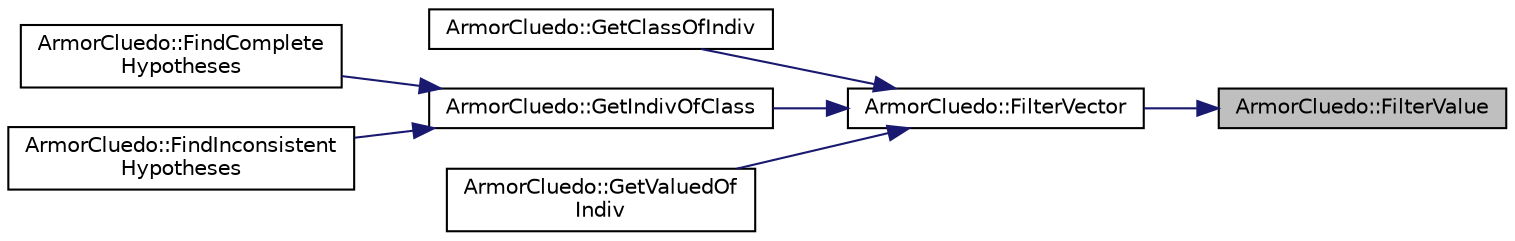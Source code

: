 digraph "ArmorCluedo::FilterValue"
{
 // LATEX_PDF_SIZE
  edge [fontname="Helvetica",fontsize="10",labelfontname="Helvetica",labelfontsize="10"];
  node [fontname="Helvetica",fontsize="10",shape=record];
  rankdir="RL";
  Node1 [label="ArmorCluedo::FilterValue",height=0.2,width=0.4,color="black", fillcolor="grey75", style="filled", fontcolor="black",tooltip="rewrite a string like '<uri#value>' into 'value'"];
  Node1 -> Node2 [dir="back",color="midnightblue",fontsize="10",style="solid",fontname="Helvetica"];
  Node2 [label="ArmorCluedo::FilterVector",height=0.2,width=0.4,color="black", fillcolor="white", style="filled",URL="$a00173_a76a60417cfc01397a6db462904139873.html#a76a60417cfc01397a6db462904139873",tooltip="filter all the strings inside the array"];
  Node2 -> Node3 [dir="back",color="midnightblue",fontsize="10",style="solid",fontname="Helvetica"];
  Node3 [label="ArmorCluedo::GetClassOfIndiv",height=0.2,width=0.4,color="black", fillcolor="white", style="filled",URL="$a00173_a49216d015f97a9d510406a90e8c1fe30.html#a49216d015f97a9d510406a90e8c1fe30",tooltip="get the class of a given individual"];
  Node2 -> Node4 [dir="back",color="midnightblue",fontsize="10",style="solid",fontname="Helvetica"];
  Node4 [label="ArmorCluedo::GetIndivOfClass",height=0.2,width=0.4,color="black", fillcolor="white", style="filled",URL="$a00173_afef8229a755f495f008bfe4630a745fa.html#afef8229a755f495f008bfe4630a745fa",tooltip="find the individuals belonging to a class"];
  Node4 -> Node5 [dir="back",color="midnightblue",fontsize="10",style="solid",fontname="Helvetica"];
  Node5 [label="ArmorCluedo::FindComplete\lHypotheses",height=0.2,width=0.4,color="black", fillcolor="white", style="filled",URL="$a00173_aaf1832ed634a017c48e26c48f58c5f68.html#aaf1832ed634a017c48e26c48f58c5f68",tooltip="find all the complete hypotheses"];
  Node4 -> Node6 [dir="back",color="midnightblue",fontsize="10",style="solid",fontname="Helvetica"];
  Node6 [label="ArmorCluedo::FindInconsistent\lHypotheses",height=0.2,width=0.4,color="black", fillcolor="white", style="filled",URL="$a00173_ab278ac3aaffc4c6aceaf3bfb8d5186af.html#ab278ac3aaffc4c6aceaf3bfb8d5186af",tooltip="find all the inconsistent hypotheses"];
  Node2 -> Node7 [dir="back",color="midnightblue",fontsize="10",style="solid",fontname="Helvetica"];
  Node7 [label="ArmorCluedo::GetValuedOf\lIndiv",height=0.2,width=0.4,color="black", fillcolor="white", style="filled",URL="$a00173_a580aef3f0bf9dd1affd06c588e731ff5.html#a580aef3f0bf9dd1affd06c588e731ff5",tooltip="get the values of a property related to a gven individual"];
}
